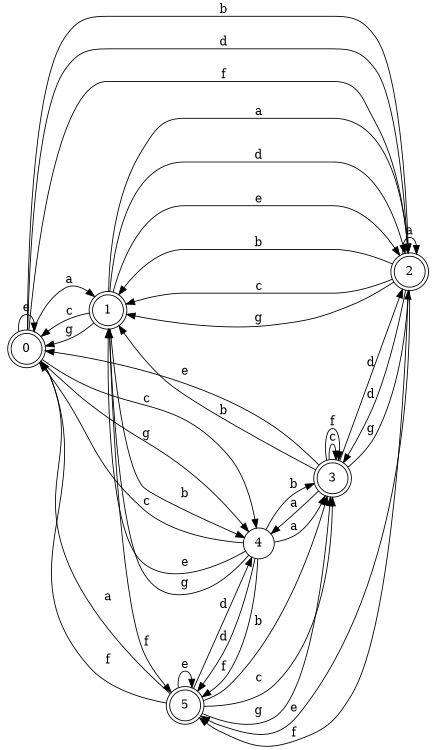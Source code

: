 digraph n5_8 {
__start0 [label="" shape="none"];

rankdir=LR;
size="8,5";

s0 [style="rounded,filled", color="black", fillcolor="white" shape="doublecircle", label="0"];
s1 [style="rounded,filled", color="black", fillcolor="white" shape="doublecircle", label="1"];
s2 [style="rounded,filled", color="black", fillcolor="white" shape="doublecircle", label="2"];
s3 [style="rounded,filled", color="black", fillcolor="white" shape="doublecircle", label="3"];
s4 [style="filled", color="black", fillcolor="white" shape="circle", label="4"];
s5 [style="rounded,filled", color="black", fillcolor="white" shape="doublecircle", label="5"];
s0 -> s1 [label="a"];
s0 -> s2 [label="b"];
s0 -> s4 [label="c"];
s0 -> s2 [label="d"];
s0 -> s0 [label="e"];
s0 -> s2 [label="f"];
s0 -> s4 [label="g"];
s1 -> s2 [label="a"];
s1 -> s4 [label="b"];
s1 -> s0 [label="c"];
s1 -> s2 [label="d"];
s1 -> s2 [label="e"];
s1 -> s5 [label="f"];
s1 -> s0 [label="g"];
s2 -> s2 [label="a"];
s2 -> s1 [label="b"];
s2 -> s1 [label="c"];
s2 -> s3 [label="d"];
s2 -> s5 [label="e"];
s2 -> s5 [label="f"];
s2 -> s1 [label="g"];
s3 -> s4 [label="a"];
s3 -> s1 [label="b"];
s3 -> s3 [label="c"];
s3 -> s2 [label="d"];
s3 -> s0 [label="e"];
s3 -> s3 [label="f"];
s3 -> s2 [label="g"];
s4 -> s3 [label="a"];
s4 -> s3 [label="b"];
s4 -> s0 [label="c"];
s4 -> s5 [label="d"];
s4 -> s1 [label="e"];
s4 -> s5 [label="f"];
s4 -> s1 [label="g"];
s5 -> s0 [label="a"];
s5 -> s3 [label="b"];
s5 -> s3 [label="c"];
s5 -> s4 [label="d"];
s5 -> s5 [label="e"];
s5 -> s0 [label="f"];
s5 -> s3 [label="g"];

}